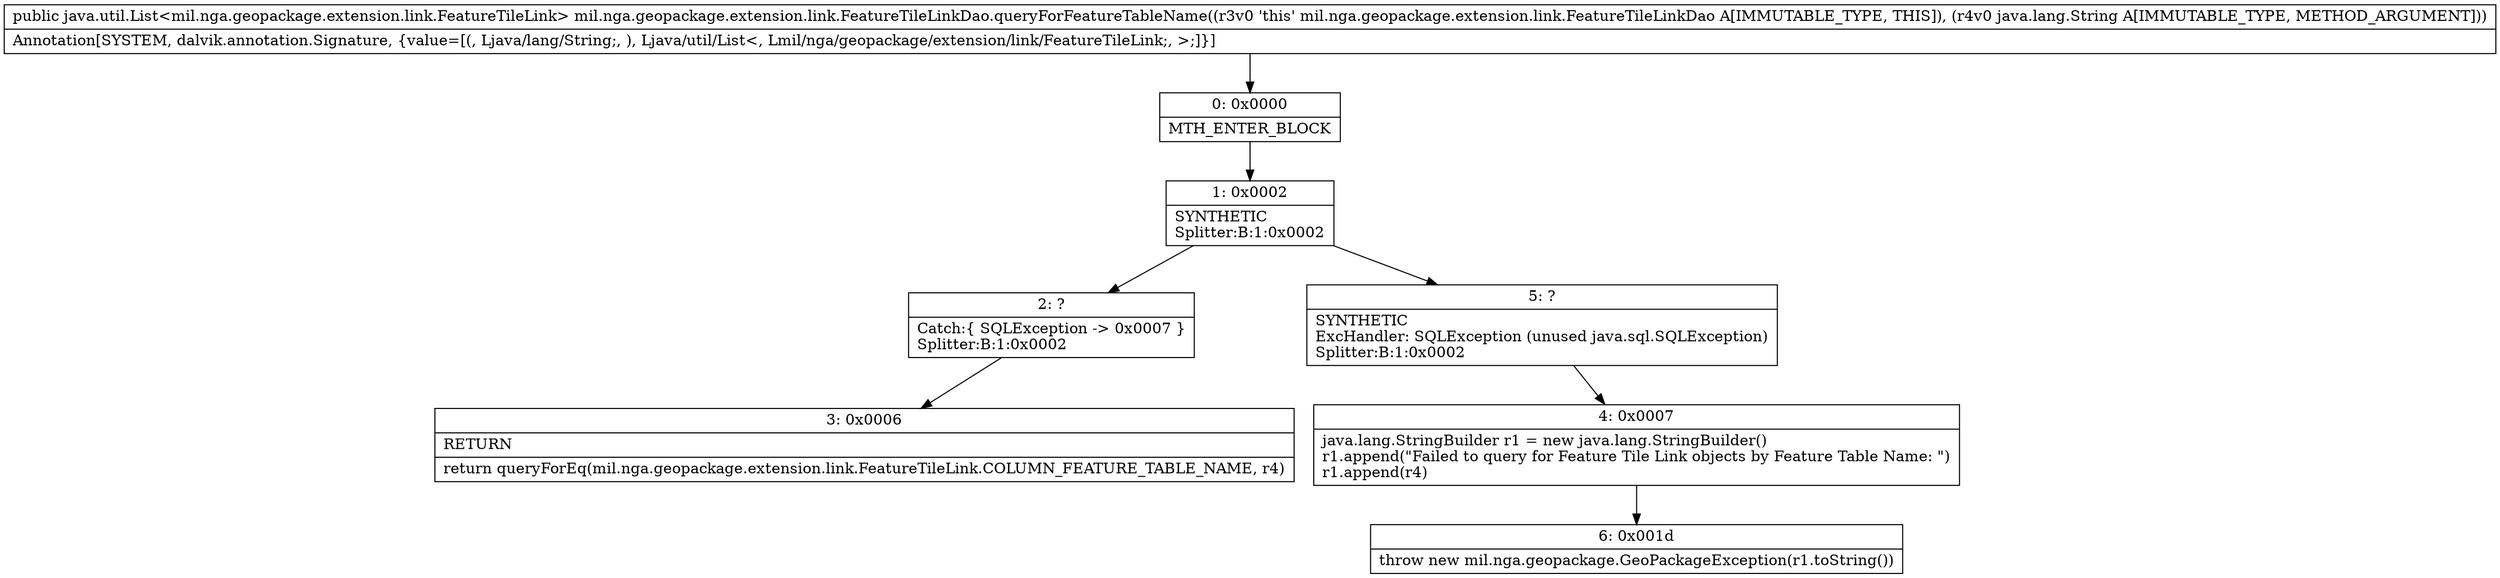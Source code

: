 digraph "CFG formil.nga.geopackage.extension.link.FeatureTileLinkDao.queryForFeatureTableName(Ljava\/lang\/String;)Ljava\/util\/List;" {
Node_0 [shape=record,label="{0\:\ 0x0000|MTH_ENTER_BLOCK\l}"];
Node_1 [shape=record,label="{1\:\ 0x0002|SYNTHETIC\lSplitter:B:1:0x0002\l}"];
Node_2 [shape=record,label="{2\:\ ?|Catch:\{ SQLException \-\> 0x0007 \}\lSplitter:B:1:0x0002\l}"];
Node_3 [shape=record,label="{3\:\ 0x0006|RETURN\l|return queryForEq(mil.nga.geopackage.extension.link.FeatureTileLink.COLUMN_FEATURE_TABLE_NAME, r4)\l}"];
Node_4 [shape=record,label="{4\:\ 0x0007|java.lang.StringBuilder r1 = new java.lang.StringBuilder()\lr1.append(\"Failed to query for Feature Tile Link objects by Feature Table Name: \")\lr1.append(r4)\l}"];
Node_5 [shape=record,label="{5\:\ ?|SYNTHETIC\lExcHandler: SQLException (unused java.sql.SQLException)\lSplitter:B:1:0x0002\l}"];
Node_6 [shape=record,label="{6\:\ 0x001d|throw new mil.nga.geopackage.GeoPackageException(r1.toString())\l}"];
MethodNode[shape=record,label="{public java.util.List\<mil.nga.geopackage.extension.link.FeatureTileLink\> mil.nga.geopackage.extension.link.FeatureTileLinkDao.queryForFeatureTableName((r3v0 'this' mil.nga.geopackage.extension.link.FeatureTileLinkDao A[IMMUTABLE_TYPE, THIS]), (r4v0 java.lang.String A[IMMUTABLE_TYPE, METHOD_ARGUMENT]))  | Annotation[SYSTEM, dalvik.annotation.Signature, \{value=[(, Ljava\/lang\/String;, ), Ljava\/util\/List\<, Lmil\/nga\/geopackage\/extension\/link\/FeatureTileLink;, \>;]\}]\l}"];
MethodNode -> Node_0;
Node_0 -> Node_1;
Node_1 -> Node_2;
Node_1 -> Node_5;
Node_2 -> Node_3;
Node_4 -> Node_6;
Node_5 -> Node_4;
}

